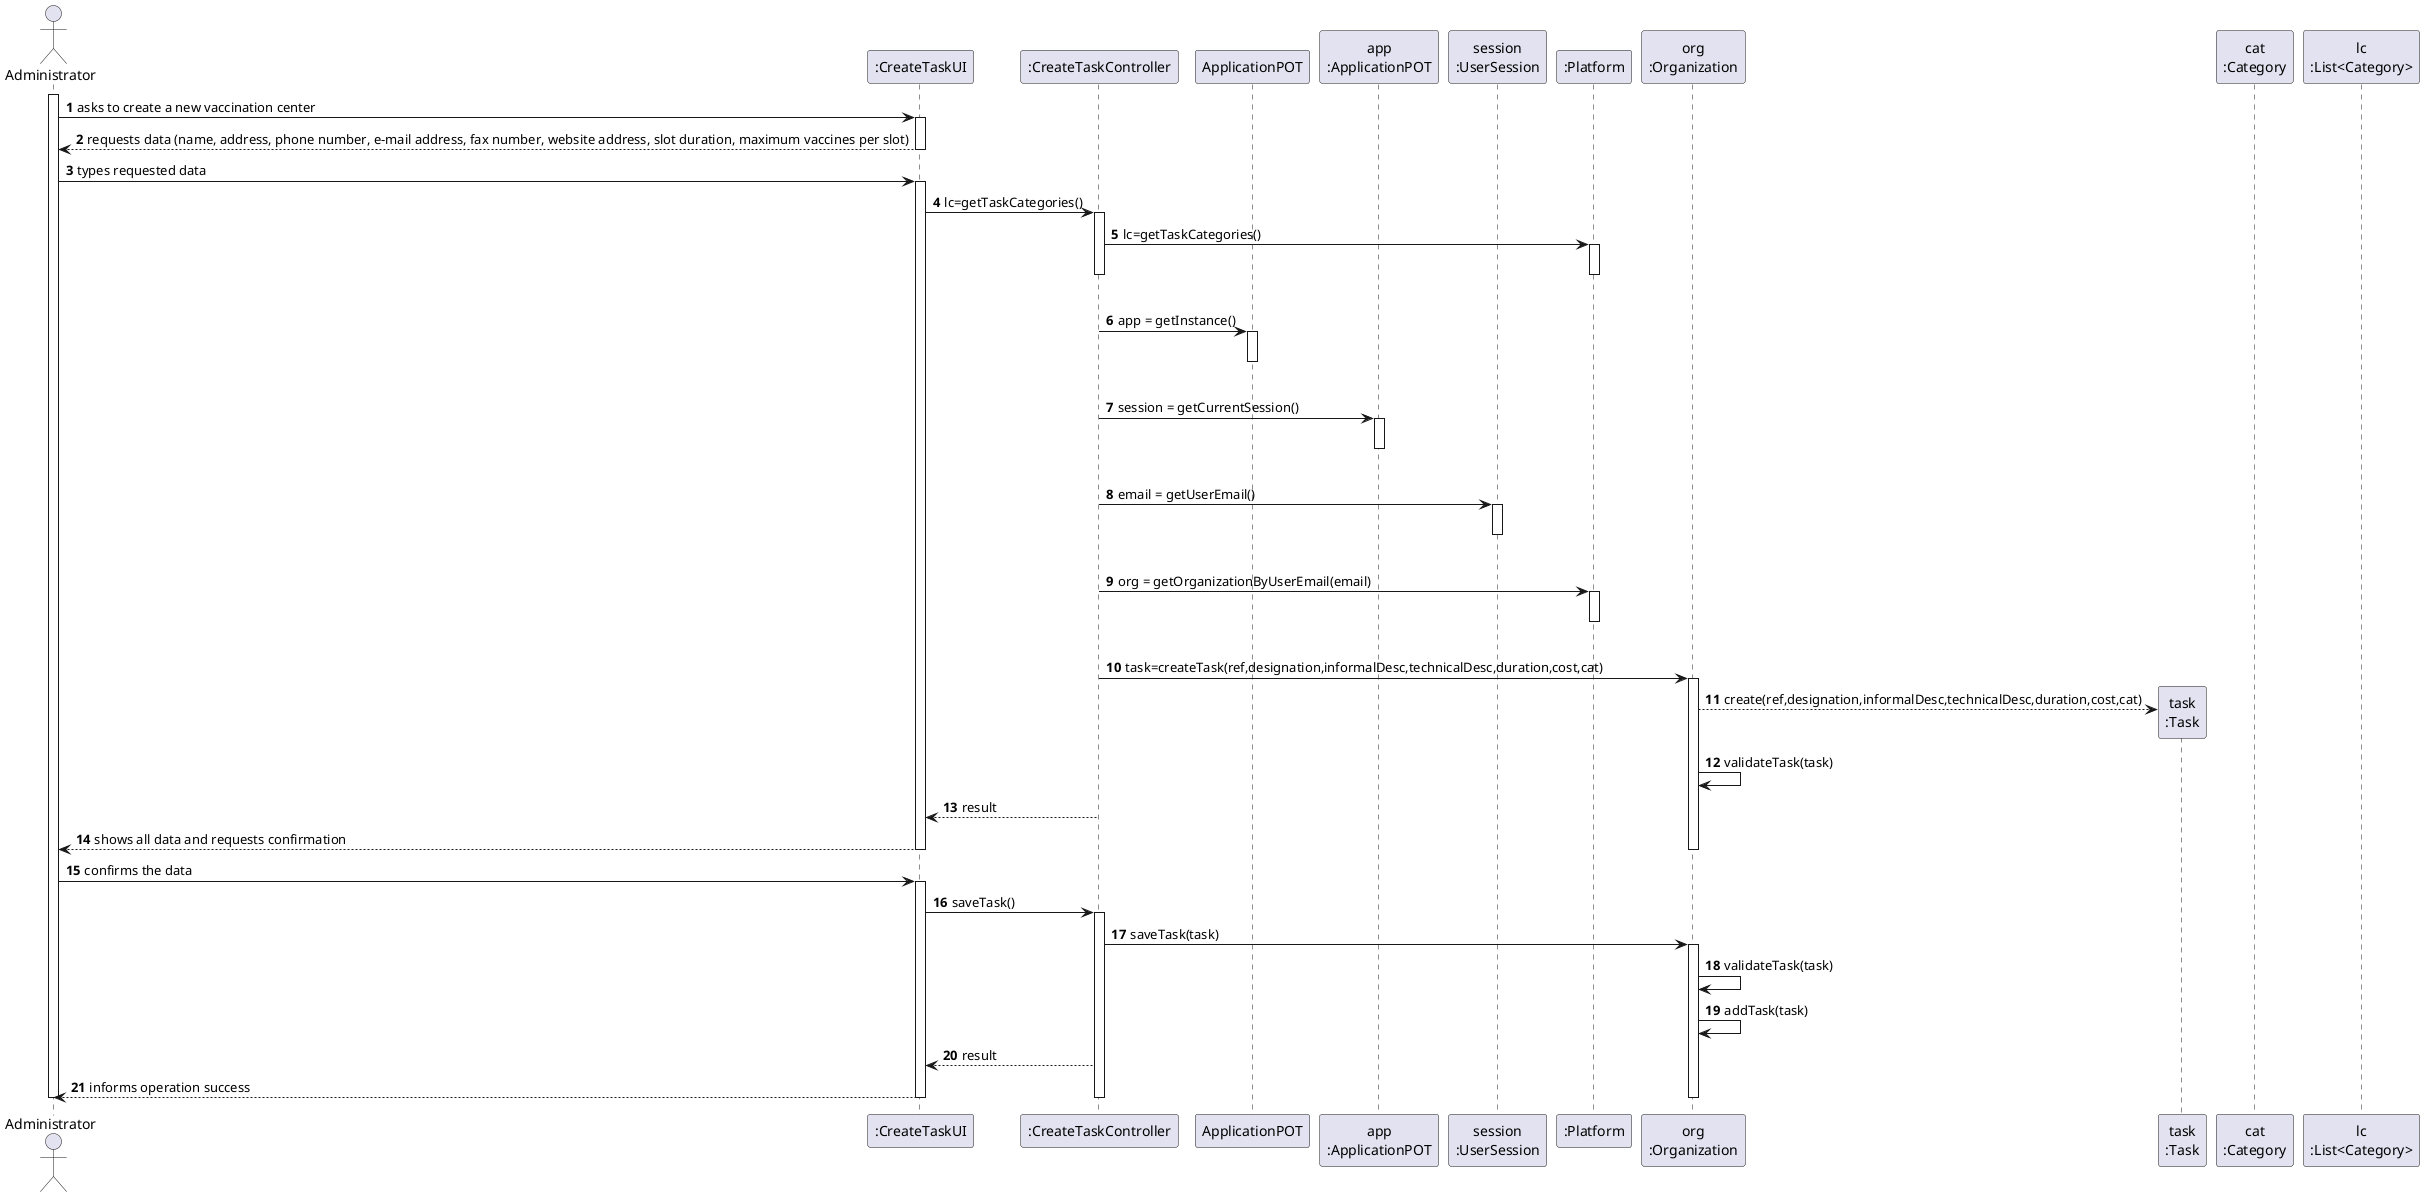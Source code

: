 @startuml US09_SD
autonumber
'hide footbox
actor "Administrator" as ADM

participant ":CreateTaskUI" as UI
participant ":CreateTaskController" as CTRL
participant "ApplicationPOT" as _APP
participant "app\n:ApplicationPOT" as APP
participant "session\n:UserSession" as SESSAO
participant ":Platform" as PLAT
participant "org\n:Organization" as ORG
participant "task\n:Task" as TAREFA
participant "cat\n:Category" as CAT
participant "lc\n:List<Category>" as LIST_CAT

activate ADM
ADM -> UI : asks to create a new vaccination center
activate UI
UI --> ADM : requests data (name, address, phone number, e-mail address, fax number, website address, slot duration, maximum vaccines per slot)
deactivate UI

ADM -> UI : types requested data
activate UI

UI -> CTRL : lc=getTaskCategories()
activate CTRL

CTRL -> PLAT : lc=getTaskCategories()
activate PLAT
|||
deactivate PLAT
deactivate CTRL

CTRL -> _APP: app = getInstance()
activate _APP
|||
deactivate _APP

CTRL -> APP: session = getCurrentSession()
activate APP
|||
deactivate APP

CTRL -> SESSAO: email = getUserEmail()
activate SESSAO
|||
deactivate SESSAO

CTRL -> PLAT: org = getOrganizationByUserEmail(email)
activate PLAT
|||
deactivate PLAT

CTRL -> ORG: task=createTask(ref,designation,informalDesc,technicalDesc,duration,cost,cat)
activate ORG

ORG --> TAREFA**: create(ref,designation,informalDesc,technicalDesc,duration,cost,cat)
ORG -> ORG: validateTask(task)

CTRL --> UI: result

UI --> ADM: shows all data and requests confirmation
deactivate ORG
deactivate PLAT
deactivate CTRL
deactivate UI

ADM -> UI : confirms the data
activate UI
UI -> CTRL : saveTask()
activate CTRL

CTRL -> ORG : saveTask(task)
activate ORG

ORG -> ORG: validateTask(task)
ORG -> ORG: addTask(task)

CTRL --> UI: result

UI --> ADM : informs operation success
deactivate ORG
deactivate CTRL
deactivate UI

deactivate ADM

@enduml
